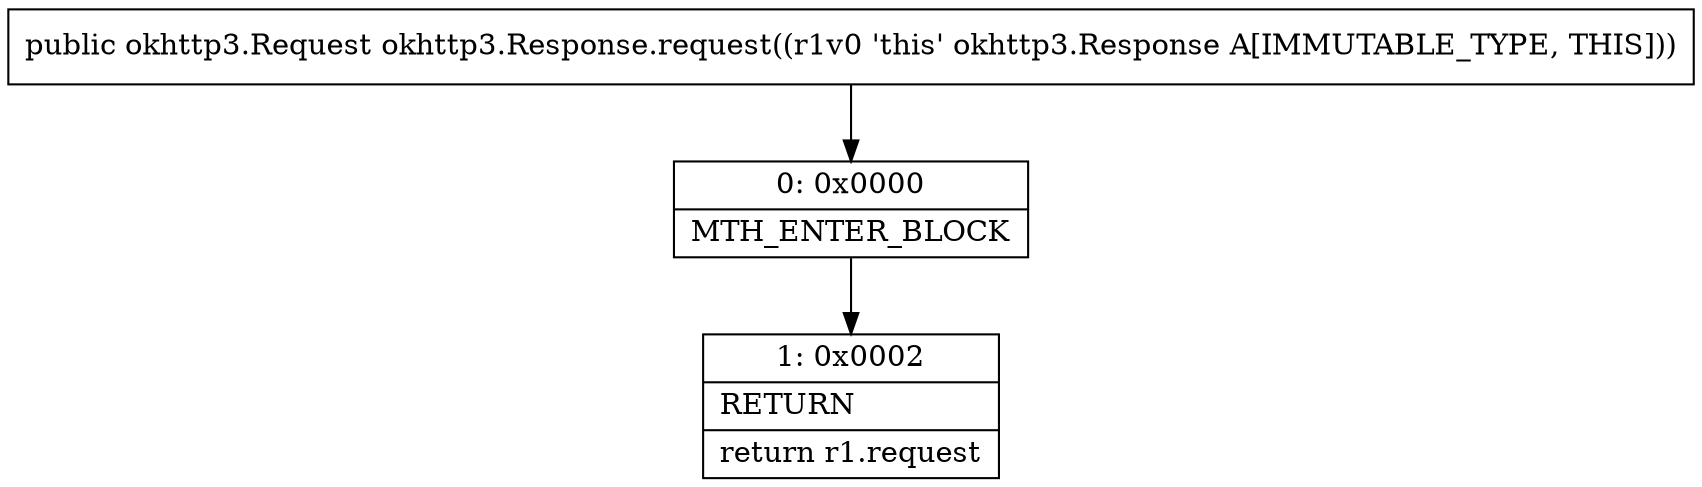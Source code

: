 digraph "CFG forokhttp3.Response.request()Lokhttp3\/Request;" {
Node_0 [shape=record,label="{0\:\ 0x0000|MTH_ENTER_BLOCK\l}"];
Node_1 [shape=record,label="{1\:\ 0x0002|RETURN\l|return r1.request\l}"];
MethodNode[shape=record,label="{public okhttp3.Request okhttp3.Response.request((r1v0 'this' okhttp3.Response A[IMMUTABLE_TYPE, THIS])) }"];
MethodNode -> Node_0;
Node_0 -> Node_1;
}

